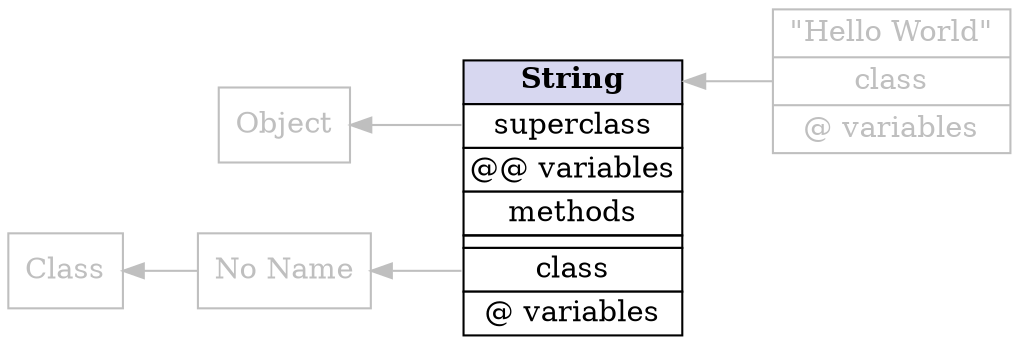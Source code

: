 digraph Singleton {

  // ###########################################################################
  graph [rankdir=LR];
  node [shape=record];
  edge [dir=back];

  // ###########################################################################
  noname [label="No Name",fillcolor=white,color=gray75,fontcolor=gray75];
  class  [label="Class",fillcolor=white,color=gray75,fontcolor=gray75];
  object [label="Object",fillcolor=white,color=gray75,fontcolor=gray75];


  string 
    [label=<<table border="0" cellborder="1" cellspacing="0">
                  <tr><td port="A" bgcolor="#d7d7f0"><b>String</b></td></tr>
                  <tr><td port="S" bgcolor="#ffffff">superclass</td></tr>
                  <tr><td bgcolor="#ffffff">@@ variables</td></tr>                   
                  <tr><td bgcolor="#ffffff">methods</td></tr>                   
                  <tr><td></td></tr>
                  <tr><td port="C" bgcolor="#ffffff">class</td></tr>
                  <tr><td bgcolor="#ffffff">@ variables</td></tr>
                </table>>, shape=plaintext];

  instance [label="\"Hello World\" | <C> class | @ variables",
            fillcolor=white,color=gray75,fontcolor=gray75];

  // ###########################################################################
  class    -> noname     [color=gray75];
  noname   -> string:C   [color=gray75];
  object   -> string:S   [color=gray75];
  string:A -> instance:C [color=gray75];
}
